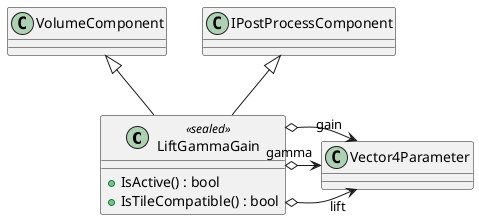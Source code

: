 @startuml
class LiftGammaGain <<sealed>> {
    + IsActive() : bool
    + IsTileCompatible() : bool
}
VolumeComponent <|-- LiftGammaGain
IPostProcessComponent <|-- LiftGammaGain
LiftGammaGain o-> "lift" Vector4Parameter
LiftGammaGain o-> "gamma" Vector4Parameter
LiftGammaGain o-> "gain" Vector4Parameter
@enduml
